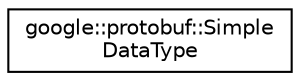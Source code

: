 digraph "类继承关系图"
{
 // LATEX_PDF_SIZE
  edge [fontname="Helvetica",fontsize="10",labelfontname="Helvetica",labelfontsize="10"];
  node [fontname="Helvetica",fontsize="10",shape=record];
  rankdir="LR";
  Node0 [label="google::protobuf::Simple\lDataType",height=0.2,width=0.4,color="black", fillcolor="white", style="filled",URL="$classgoogle_1_1protobuf_1_1SimpleDataType.html",tooltip=" "];
}
